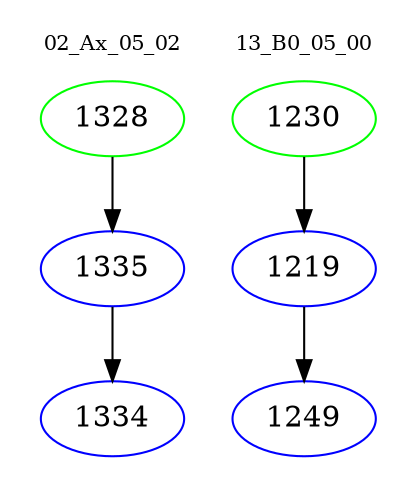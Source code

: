 digraph{
subgraph cluster_0 {
color = white
label = "02_Ax_05_02";
fontsize=10;
T0_1328 [label="1328", color="green"]
T0_1328 -> T0_1335 [color="black"]
T0_1335 [label="1335", color="blue"]
T0_1335 -> T0_1334 [color="black"]
T0_1334 [label="1334", color="blue"]
}
subgraph cluster_1 {
color = white
label = "13_B0_05_00";
fontsize=10;
T1_1230 [label="1230", color="green"]
T1_1230 -> T1_1219 [color="black"]
T1_1219 [label="1219", color="blue"]
T1_1219 -> T1_1249 [color="black"]
T1_1249 [label="1249", color="blue"]
}
}
